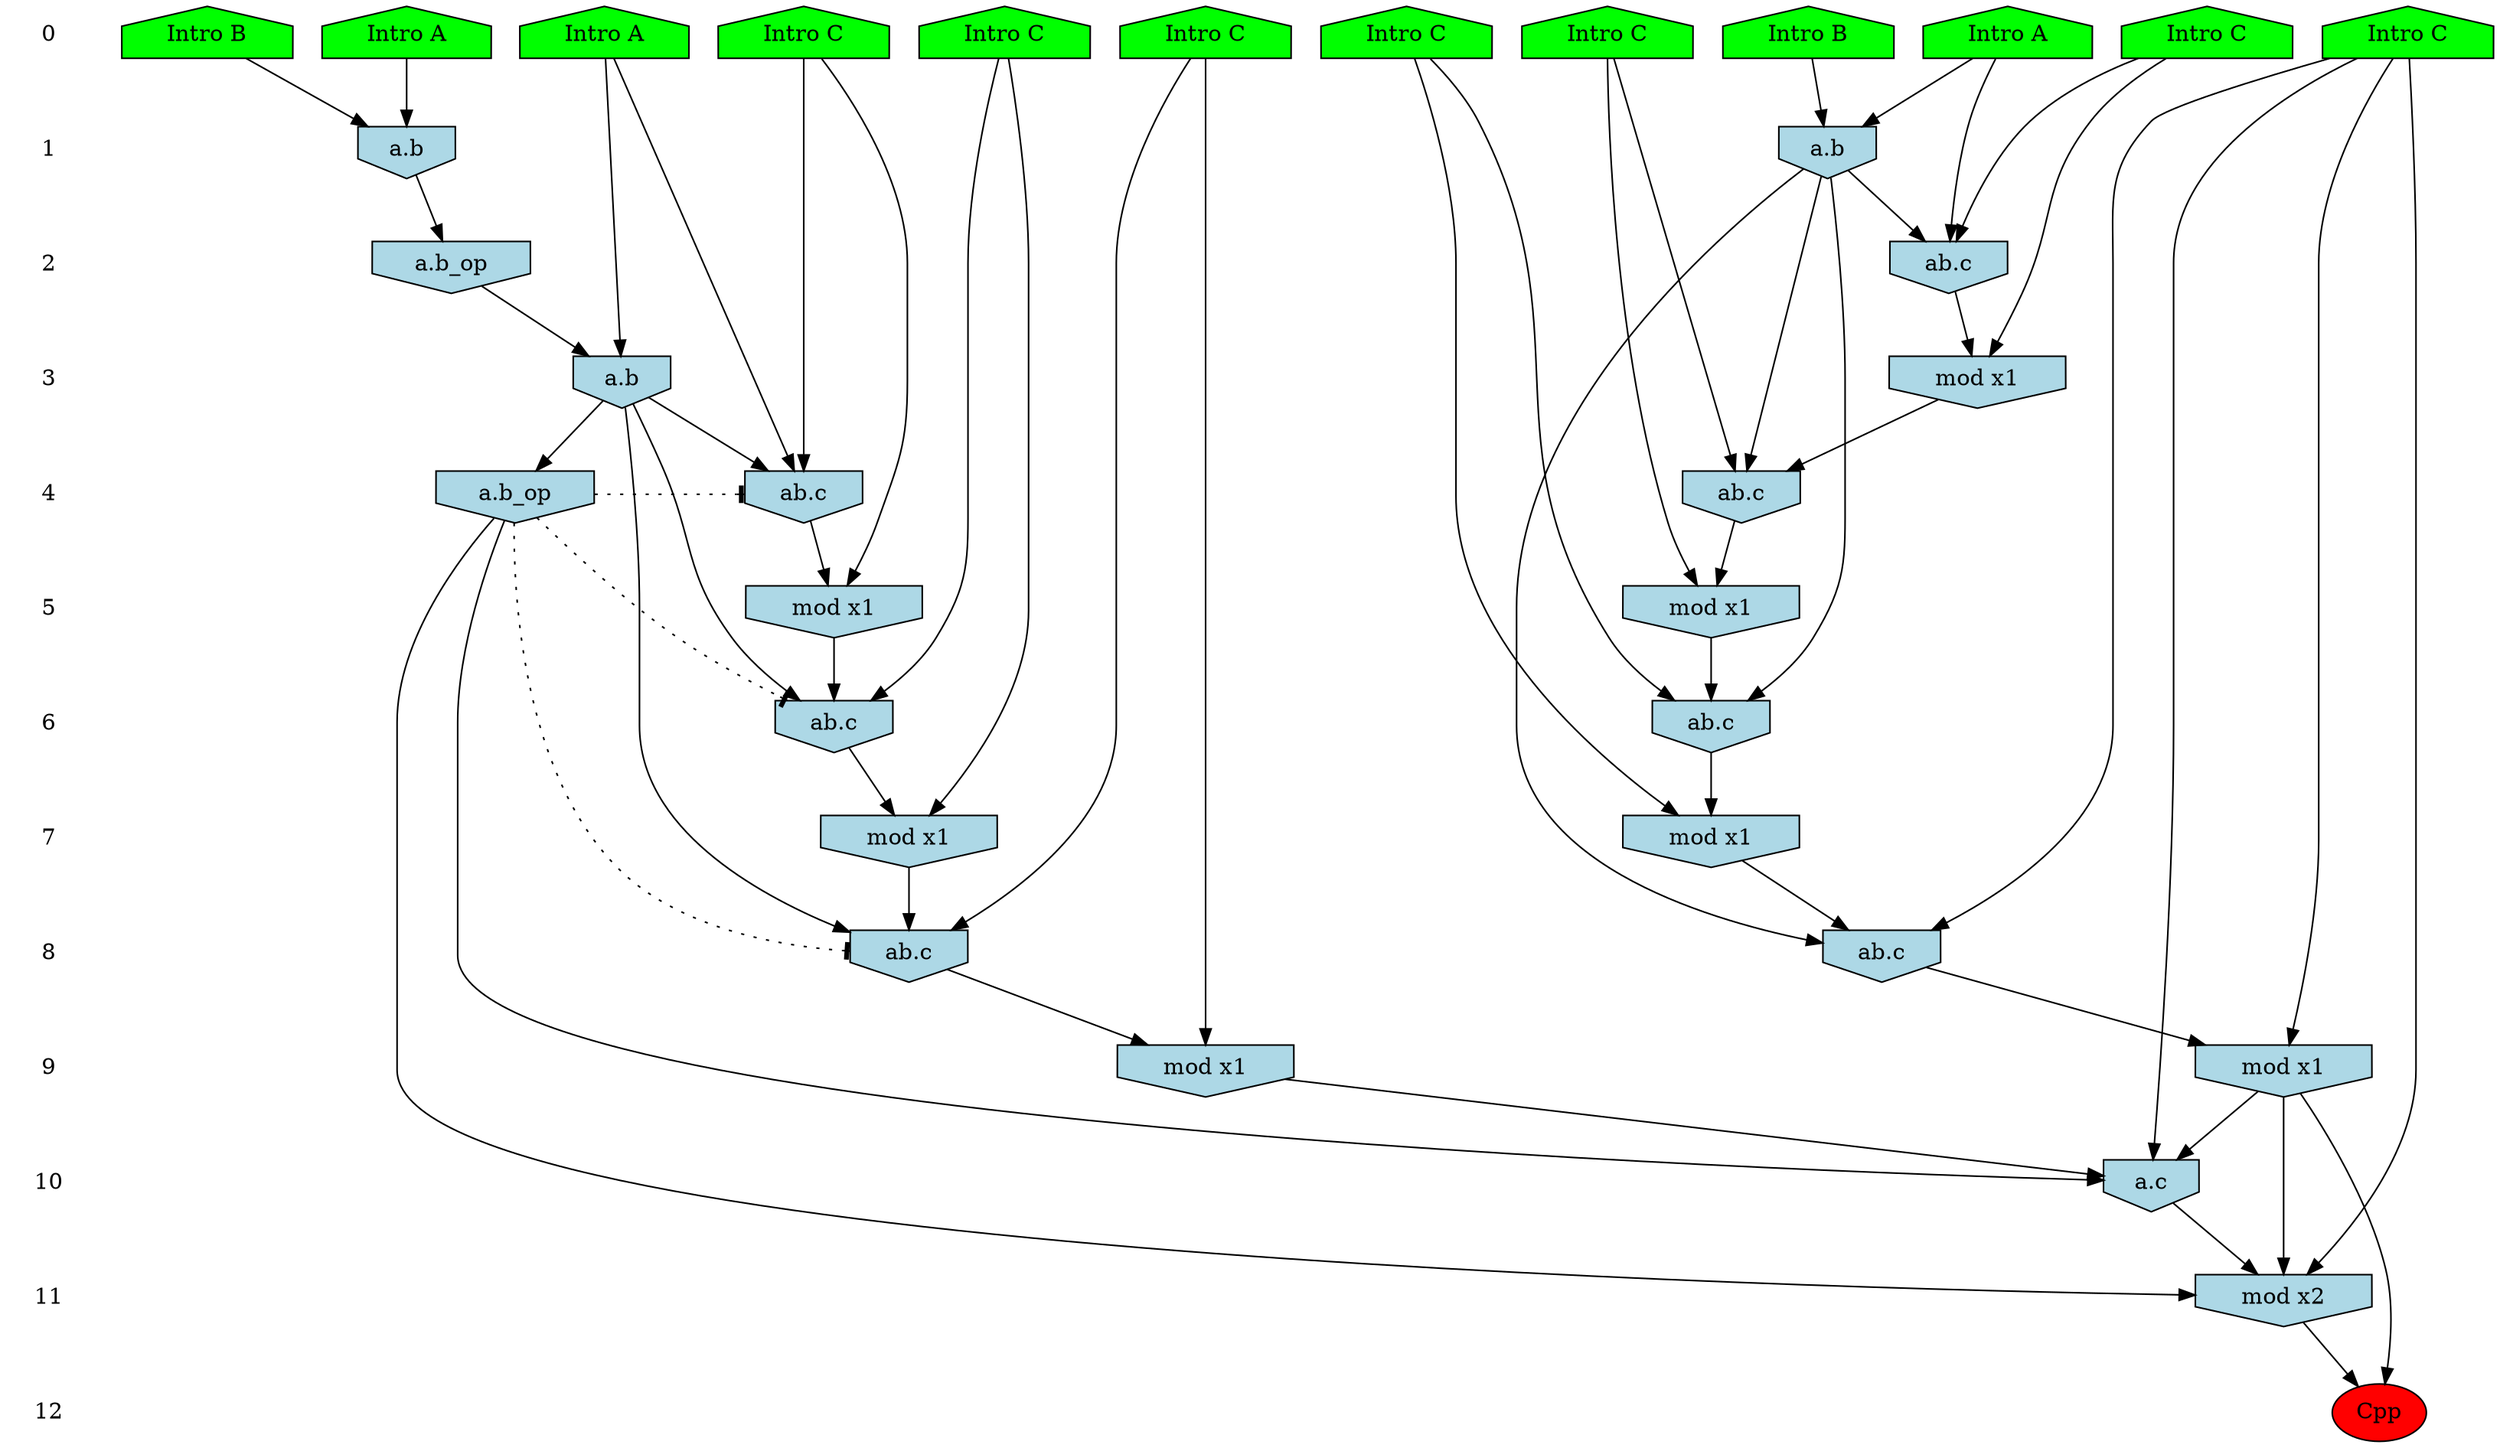 /* Compression of 1 causal flows obtained in average at 1.323681E+01 t.u */
/* Compressed causal flows were: [2045] */
digraph G{
 ranksep=.5 ; 
{ rank = same ; "0" [shape=plaintext] ; node_1 [label ="Intro B", shape=house, style=filled, fillcolor=green] ;
node_2 [label ="Intro A", shape=house, style=filled, fillcolor=green] ;
node_3 [label ="Intro B", shape=house, style=filled, fillcolor=green] ;
node_4 [label ="Intro A", shape=house, style=filled, fillcolor=green] ;
node_5 [label ="Intro A", shape=house, style=filled, fillcolor=green] ;
node_6 [label ="Intro C", shape=house, style=filled, fillcolor=green] ;
node_7 [label ="Intro C", shape=house, style=filled, fillcolor=green] ;
node_8 [label ="Intro C", shape=house, style=filled, fillcolor=green] ;
node_9 [label ="Intro C", shape=house, style=filled, fillcolor=green] ;
node_10 [label ="Intro C", shape=house, style=filled, fillcolor=green] ;
node_11 [label ="Intro C", shape=house, style=filled, fillcolor=green] ;
node_12 [label ="Intro C", shape=house, style=filled, fillcolor=green] ;
}
{ rank = same ; "1" [shape=plaintext] ; node_13 [label="a.b", shape=invhouse, style=filled, fillcolor = lightblue] ;
node_14 [label="a.b", shape=invhouse, style=filled, fillcolor = lightblue] ;
}
{ rank = same ; "2" [shape=plaintext] ; node_15 [label="ab.c", shape=invhouse, style=filled, fillcolor = lightblue] ;
node_19 [label="a.b_op", shape=invhouse, style=filled, fillcolor = lightblue] ;
}
{ rank = same ; "3" [shape=plaintext] ; node_16 [label="mod x1", shape=invhouse, style=filled, fillcolor = lightblue] ;
node_20 [label="a.b", shape=invhouse, style=filled, fillcolor = lightblue] ;
}
{ rank = same ; "4" [shape=plaintext] ; node_17 [label="ab.c", shape=invhouse, style=filled, fillcolor = lightblue] ;
node_23 [label="ab.c", shape=invhouse, style=filled, fillcolor = lightblue] ;
node_30 [label="a.b_op", shape=invhouse, style=filled, fillcolor = lightblue] ;
}
{ rank = same ; "5" [shape=plaintext] ; node_18 [label="mod x1", shape=invhouse, style=filled, fillcolor = lightblue] ;
node_25 [label="mod x1", shape=invhouse, style=filled, fillcolor = lightblue] ;
}
{ rank = same ; "6" [shape=plaintext] ; node_21 [label="ab.c", shape=invhouse, style=filled, fillcolor = lightblue] ;
node_26 [label="ab.c", shape=invhouse, style=filled, fillcolor = lightblue] ;
}
{ rank = same ; "7" [shape=plaintext] ; node_22 [label="mod x1", shape=invhouse, style=filled, fillcolor = lightblue] ;
node_28 [label="mod x1", shape=invhouse, style=filled, fillcolor = lightblue] ;
}
{ rank = same ; "8" [shape=plaintext] ; node_24 [label="ab.c", shape=invhouse, style=filled, fillcolor = lightblue] ;
node_29 [label="ab.c", shape=invhouse, style=filled, fillcolor = lightblue] ;
}
{ rank = same ; "9" [shape=plaintext] ; node_27 [label="mod x1", shape=invhouse, style=filled, fillcolor = lightblue] ;
node_31 [label="mod x1", shape=invhouse, style=filled, fillcolor = lightblue] ;
}
{ rank = same ; "10" [shape=plaintext] ; node_32 [label="a.c", shape=invhouse, style=filled, fillcolor = lightblue] ;
}
{ rank = same ; "11" [shape=plaintext] ; node_33 [label="mod x2", shape=invhouse, style=filled, fillcolor = lightblue] ;
}
{ rank = same ; "12" [shape=plaintext] ; node_34 [label ="Cpp", style=filled, fillcolor=red] ;
}
"0" -> "1" [style="invis"]; 
"1" -> "2" [style="invis"]; 
"2" -> "3" [style="invis"]; 
"3" -> "4" [style="invis"]; 
"4" -> "5" [style="invis"]; 
"5" -> "6" [style="invis"]; 
"6" -> "7" [style="invis"]; 
"7" -> "8" [style="invis"]; 
"8" -> "9" [style="invis"]; 
"9" -> "10" [style="invis"]; 
"10" -> "11" [style="invis"]; 
"11" -> "12" [style="invis"]; 
node_3 -> node_13
node_4 -> node_13
node_1 -> node_14
node_2 -> node_14
node_4 -> node_15
node_10 -> node_15
node_13 -> node_15
node_10 -> node_16
node_15 -> node_16
node_11 -> node_17
node_13 -> node_17
node_16 -> node_17
node_11 -> node_18
node_17 -> node_18
node_14 -> node_19
node_5 -> node_20
node_19 -> node_20
node_7 -> node_21
node_13 -> node_21
node_18 -> node_21
node_7 -> node_22
node_21 -> node_22
node_5 -> node_23
node_9 -> node_23
node_20 -> node_23
node_8 -> node_24
node_13 -> node_24
node_22 -> node_24
node_9 -> node_25
node_23 -> node_25
node_12 -> node_26
node_20 -> node_26
node_25 -> node_26
node_8 -> node_27
node_24 -> node_27
node_12 -> node_28
node_26 -> node_28
node_6 -> node_29
node_20 -> node_29
node_28 -> node_29
node_20 -> node_30
node_6 -> node_31
node_29 -> node_31
node_8 -> node_32
node_27 -> node_32
node_30 -> node_32
node_31 -> node_32
node_8 -> node_33
node_27 -> node_33
node_30 -> node_33
node_32 -> node_33
node_27 -> node_34
node_33 -> node_34
node_30 -> node_29 [style=dotted, arrowhead = tee] 
node_30 -> node_26 [style=dotted, arrowhead = tee] 
node_30 -> node_23 [style=dotted, arrowhead = tee] 
}
/*
 Dot generation time: 0.000147
*/